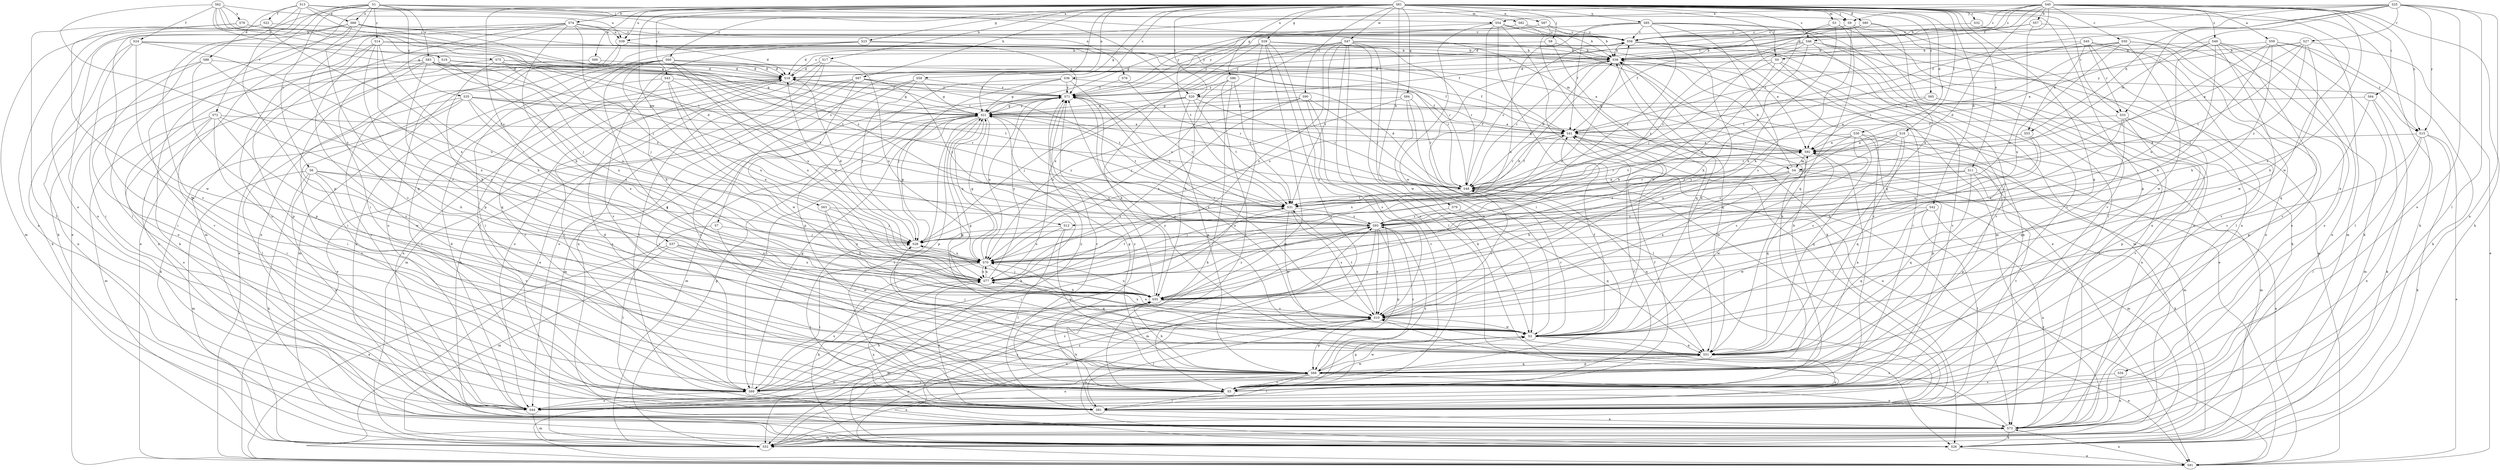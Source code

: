 strict digraph  {
S61;
S40;
S1;
S13;
S62;
S45;
S25;
S59;
S92;
S74;
S42;
S38;
S60;
S36;
S50;
S56;
S30;
S80;
S12;
S88;
S18;
S34;
S69;
S91;
S0;
S22;
S24;
S41;
S86;
S23;
S29;
S21;
S79;
S67;
S57;
S75;
S53;
S55;
S64;
S89;
S8;
S9;
S28;
S26;
S16;
S81;
S3;
S82;
S4;
S52;
S87;
S17;
S76;
S19;
S73;
S58;
S11;
S83;
S44;
S66;
S84;
S51;
S43;
S33;
S27;
S48;
S7;
S46;
S10;
S32;
S90;
S20;
S31;
S85;
S37;
S39;
S70;
S72;
S6;
S5;
S47;
S63;
S2;
S54;
S68;
S78;
S77;
S65;
S15;
S71;
S49;
S35;
S14;
S93;
S61 -> S74  [label=b];
S61 -> S42  [label=b];
S61 -> S60  [label=c];
S61 -> S36  [label=c];
S61 -> S30  [label=d];
S61 -> S80  [label=d];
S61 -> S34  [label=e];
S61 -> S69  [label=e];
S61 -> S91  [label=e];
S61 -> S0  [label=f];
S61 -> S86  [label=g];
S61 -> S23  [label=g];
S61 -> S29  [label=g];
S61 -> S21  [label=g];
S61 -> S79  [label=h];
S61 -> S67  [label=h];
S61 -> S8  [label=j];
S61 -> S9  [label=j];
S61 -> S26  [label=k];
S61 -> S16  [label=l];
S61 -> S3  [label=m];
S61 -> S87  [label=n];
S61 -> S17  [label=n];
S61 -> S58  [label=o];
S61 -> S11  [label=o];
S61 -> S66  [label=p];
S61 -> S84  [label=q];
S61 -> S51  [label=q];
S61 -> S43  [label=r];
S61 -> S33  [label=r];
S61 -> S7  [label=s];
S61 -> S46  [label=s];
S61 -> S32  [label=t];
S61 -> S90  [label=t];
S61 -> S20  [label=t];
S61 -> S85  [label=u];
S61 -> S37  [label=u];
S61 -> S39  [label=u];
S61 -> S47  [label=w];
S61 -> S63  [label=w];
S61 -> S65  [label=y];
S40 -> S59  [label=a];
S40 -> S38  [label=b];
S40 -> S50  [label=c];
S40 -> S56  [label=c];
S40 -> S12  [label=d];
S40 -> S0  [label=f];
S40 -> S57  [label=h];
S40 -> S64  [label=i];
S40 -> S26  [label=k];
S40 -> S46  [label=s];
S40 -> S10  [label=s];
S40 -> S20  [label=t];
S40 -> S39  [label=u];
S40 -> S2  [label=w];
S40 -> S54  [label=x];
S40 -> S15  [label=y];
S40 -> S49  [label=z];
S1 -> S89  [label=i];
S1 -> S82  [label=m];
S1 -> S4  [label=m];
S1 -> S83  [label=o];
S1 -> S44  [label=o];
S1 -> S72  [label=v];
S1 -> S6  [label=v];
S1 -> S5  [label=v];
S1 -> S54  [label=x];
S1 -> S68  [label=x];
S1 -> S35  [label=z];
S1 -> S14  [label=z];
S13 -> S12  [label=d];
S13 -> S88  [label=d];
S13 -> S22  [label=f];
S13 -> S9  [label=j];
S13 -> S76  [label=n];
S13 -> S66  [label=p];
S13 -> S20  [label=t];
S13 -> S5  [label=v];
S13 -> S68  [label=x];
S62 -> S24  [label=f];
S62 -> S21  [label=g];
S62 -> S75  [label=h];
S62 -> S19  [label=n];
S62 -> S31  [label=t];
S62 -> S39  [label=u];
S62 -> S78  [label=x];
S62 -> S77  [label=x];
S45 -> S38  [label=b];
S45 -> S53  [label=h];
S45 -> S81  [label=l];
S45 -> S73  [label=n];
S45 -> S33  [label=r];
S45 -> S31  [label=t];
S45 -> S5  [label=v];
S25 -> S18  [label=d];
S25 -> S41  [label=f];
S25 -> S53  [label=h];
S25 -> S9  [label=j];
S25 -> S81  [label=l];
S25 -> S4  [label=m];
S25 -> S73  [label=n];
S25 -> S44  [label=o];
S25 -> S33  [label=r];
S25 -> S27  [label=r];
S25 -> S15  [label=y];
S59 -> S38  [label=b];
S59 -> S55  [label=h];
S59 -> S28  [label=j];
S59 -> S26  [label=k];
S59 -> S81  [label=l];
S59 -> S31  [label=t];
S59 -> S15  [label=y];
S92 -> S21  [label=g];
S92 -> S4  [label=m];
S92 -> S51  [label=q];
S92 -> S48  [label=r];
S74 -> S56  [label=c];
S74 -> S91  [label=e];
S74 -> S55  [label=h];
S74 -> S89  [label=i];
S74 -> S28  [label=j];
S74 -> S52  [label=m];
S74 -> S44  [label=o];
S74 -> S39  [label=u];
S74 -> S15  [label=y];
S42 -> S81  [label=l];
S42 -> S73  [label=n];
S42 -> S51  [label=q];
S42 -> S2  [label=w];
S42 -> S93  [label=z];
S38 -> S18  [label=d];
S38 -> S91  [label=e];
S38 -> S51  [label=q];
S38 -> S48  [label=r];
S38 -> S70  [label=u];
S60 -> S18  [label=d];
S60 -> S41  [label=f];
S60 -> S55  [label=h];
S60 -> S89  [label=i];
S60 -> S52  [label=m];
S60 -> S73  [label=n];
S60 -> S51  [label=q];
S60 -> S48  [label=r];
S60 -> S70  [label=u];
S60 -> S77  [label=x];
S36 -> S41  [label=f];
S36 -> S21  [label=g];
S36 -> S28  [label=j];
S36 -> S66  [label=p];
S36 -> S10  [label=s];
S36 -> S71  [label=y];
S50 -> S38  [label=b];
S50 -> S41  [label=f];
S50 -> S44  [label=o];
S50 -> S48  [label=r];
S50 -> S70  [label=u];
S50 -> S5  [label=v];
S50 -> S2  [label=w];
S56 -> S38  [label=b];
S56 -> S52  [label=m];
S56 -> S73  [label=n];
S56 -> S10  [label=s];
S56 -> S5  [label=v];
S30 -> S92  [label=a];
S30 -> S52  [label=m];
S30 -> S66  [label=p];
S30 -> S51  [label=q];
S30 -> S10  [label=s];
S30 -> S31  [label=t];
S30 -> S93  [label=z];
S80 -> S56  [label=c];
S80 -> S41  [label=f];
S80 -> S73  [label=n];
S80 -> S51  [label=q];
S80 -> S71  [label=y];
S12 -> S28  [label=j];
S12 -> S81  [label=l];
S12 -> S66  [label=p];
S12 -> S70  [label=u];
S88 -> S18  [label=d];
S88 -> S89  [label=i];
S88 -> S73  [label=n];
S88 -> S66  [label=p];
S88 -> S77  [label=x];
S18 -> S56  [label=c];
S18 -> S91  [label=e];
S18 -> S21  [label=g];
S18 -> S89  [label=i];
S18 -> S73  [label=n];
S18 -> S71  [label=y];
S34 -> S73  [label=n];
S34 -> S5  [label=v];
S69 -> S18  [label=d];
S69 -> S44  [label=o];
S91 -> S92  [label=a];
S91 -> S55  [label=h];
S91 -> S73  [label=n];
S91 -> S93  [label=z];
S0 -> S18  [label=d];
S0 -> S55  [label=h];
S0 -> S89  [label=i];
S0 -> S48  [label=r];
S0 -> S5  [label=v];
S22 -> S56  [label=c];
S22 -> S52  [label=m];
S22 -> S73  [label=n];
S22 -> S77  [label=x];
S24 -> S38  [label=b];
S24 -> S89  [label=i];
S24 -> S26  [label=k];
S24 -> S31  [label=t];
S24 -> S70  [label=u];
S24 -> S2  [label=w];
S41 -> S92  [label=a];
S41 -> S81  [label=l];
S41 -> S73  [label=n];
S41 -> S48  [label=r];
S41 -> S77  [label=x];
S86 -> S55  [label=h];
S86 -> S26  [label=k];
S86 -> S31  [label=t];
S86 -> S5  [label=v];
S86 -> S71  [label=y];
S23 -> S38  [label=b];
S23 -> S81  [label=l];
S23 -> S44  [label=o];
S23 -> S5  [label=v];
S23 -> S71  [label=y];
S29 -> S38  [label=b];
S29 -> S52  [label=m];
S29 -> S44  [label=o];
S29 -> S48  [label=r];
S29 -> S10  [label=s];
S29 -> S5  [label=v];
S29 -> S77  [label=x];
S29 -> S71  [label=y];
S21 -> S41  [label=f];
S21 -> S89  [label=i];
S21 -> S26  [label=k];
S21 -> S81  [label=l];
S21 -> S52  [label=m];
S21 -> S66  [label=p];
S21 -> S31  [label=t];
S21 -> S70  [label=u];
S21 -> S71  [label=y];
S21 -> S93  [label=z];
S79 -> S51  [label=q];
S79 -> S93  [label=z];
S67 -> S26  [label=k];
S67 -> S52  [label=m];
S67 -> S44  [label=o];
S67 -> S31  [label=t];
S67 -> S2  [label=w];
S67 -> S71  [label=y];
S67 -> S93  [label=z];
S57 -> S56  [label=c];
S57 -> S18  [label=d];
S57 -> S52  [label=m];
S57 -> S70  [label=u];
S75 -> S18  [label=d];
S75 -> S41  [label=f];
S75 -> S55  [label=h];
S75 -> S28  [label=j];
S75 -> S5  [label=v];
S75 -> S93  [label=z];
S53 -> S92  [label=a];
S53 -> S55  [label=h];
S53 -> S70  [label=u];
S55 -> S28  [label=j];
S55 -> S52  [label=m];
S55 -> S10  [label=s];
S55 -> S70  [label=u];
S55 -> S71  [label=y];
S55 -> S93  [label=z];
S64 -> S21  [label=g];
S64 -> S26  [label=k];
S64 -> S52  [label=m];
S64 -> S66  [label=p];
S89 -> S21  [label=g];
S89 -> S55  [label=h];
S89 -> S73  [label=n];
S89 -> S44  [label=o];
S89 -> S10  [label=s];
S89 -> S2  [label=w];
S89 -> S77  [label=x];
S89 -> S71  [label=y];
S8 -> S38  [label=b];
S8 -> S18  [label=d];
S8 -> S51  [label=q];
S9 -> S56  [label=c];
S9 -> S55  [label=h];
S9 -> S73  [label=n];
S9 -> S5  [label=v];
S9 -> S71  [label=y];
S28 -> S18  [label=d];
S28 -> S21  [label=g];
S28 -> S70  [label=u];
S26 -> S91  [label=e];
S26 -> S10  [label=s];
S16 -> S92  [label=a];
S16 -> S52  [label=m];
S16 -> S51  [label=q];
S16 -> S48  [label=r];
S16 -> S10  [label=s];
S16 -> S70  [label=u];
S81 -> S55  [label=h];
S81 -> S28  [label=j];
S81 -> S73  [label=n];
S81 -> S77  [label=x];
S3 -> S56  [label=c];
S3 -> S55  [label=h];
S3 -> S73  [label=n];
S3 -> S51  [label=q];
S3 -> S77  [label=x];
S82 -> S38  [label=b];
S82 -> S56  [label=c];
S82 -> S31  [label=t];
S4 -> S38  [label=b];
S4 -> S55  [label=h];
S4 -> S26  [label=k];
S4 -> S52  [label=m];
S4 -> S48  [label=r];
S4 -> S2  [label=w];
S4 -> S93  [label=z];
S52 -> S21  [label=g];
S52 -> S93  [label=z];
S87 -> S38  [label=b];
S87 -> S56  [label=c];
S87 -> S2  [label=w];
S87 -> S71  [label=y];
S17 -> S18  [label=d];
S17 -> S91  [label=e];
S17 -> S81  [label=l];
S17 -> S73  [label=n];
S17 -> S70  [label=u];
S76 -> S48  [label=r];
S76 -> S71  [label=y];
S19 -> S18  [label=d];
S19 -> S21  [label=g];
S19 -> S28  [label=j];
S19 -> S66  [label=p];
S73 -> S26  [label=k];
S73 -> S52  [label=m];
S73 -> S10  [label=s];
S73 -> S77  [label=x];
S58 -> S21  [label=g];
S58 -> S28  [label=j];
S58 -> S44  [label=o];
S58 -> S5  [label=v];
S58 -> S71  [label=y];
S11 -> S66  [label=p];
S11 -> S51  [label=q];
S11 -> S48  [label=r];
S11 -> S31  [label=t];
S11 -> S5  [label=v];
S11 -> S93  [label=z];
S83 -> S18  [label=d];
S83 -> S89  [label=i];
S83 -> S73  [label=n];
S83 -> S44  [label=o];
S83 -> S51  [label=q];
S83 -> S31  [label=t];
S83 -> S70  [label=u];
S83 -> S77  [label=x];
S83 -> S93  [label=z];
S44 -> S18  [label=d];
S44 -> S41  [label=f];
S44 -> S52  [label=m];
S44 -> S66  [label=p];
S66 -> S92  [label=a];
S66 -> S38  [label=b];
S66 -> S21  [label=g];
S66 -> S55  [label=h];
S66 -> S89  [label=i];
S66 -> S81  [label=l];
S66 -> S73  [label=n];
S66 -> S44  [label=o];
S66 -> S51  [label=q];
S66 -> S5  [label=v];
S66 -> S2  [label=w];
S66 -> S93  [label=z];
S84 -> S21  [label=g];
S84 -> S28  [label=j];
S84 -> S81  [label=l];
S84 -> S48  [label=r];
S84 -> S2  [label=w];
S51 -> S21  [label=g];
S51 -> S28  [label=j];
S51 -> S44  [label=o];
S51 -> S66  [label=p];
S51 -> S10  [label=s];
S51 -> S71  [label=y];
S43 -> S81  [label=l];
S43 -> S31  [label=t];
S43 -> S70  [label=u];
S43 -> S5  [label=v];
S43 -> S77  [label=x];
S43 -> S71  [label=y];
S33 -> S41  [label=f];
S33 -> S66  [label=p];
S33 -> S51  [label=q];
S33 -> S5  [label=v];
S33 -> S77  [label=x];
S27 -> S92  [label=a];
S27 -> S38  [label=b];
S27 -> S91  [label=e];
S27 -> S41  [label=f];
S27 -> S55  [label=h];
S27 -> S31  [label=t];
S27 -> S93  [label=z];
S48 -> S38  [label=b];
S48 -> S56  [label=c];
S48 -> S18  [label=d];
S48 -> S91  [label=e];
S48 -> S41  [label=f];
S48 -> S51  [label=q];
S48 -> S31  [label=t];
S7 -> S28  [label=j];
S7 -> S81  [label=l];
S7 -> S5  [label=v];
S46 -> S38  [label=b];
S46 -> S91  [label=e];
S46 -> S55  [label=h];
S46 -> S28  [label=j];
S46 -> S26  [label=k];
S46 -> S5  [label=v];
S46 -> S93  [label=z];
S10 -> S92  [label=a];
S10 -> S81  [label=l];
S10 -> S44  [label=o];
S10 -> S66  [label=p];
S10 -> S48  [label=r];
S10 -> S31  [label=t];
S10 -> S2  [label=w];
S10 -> S77  [label=x];
S32 -> S56  [label=c];
S32 -> S26  [label=k];
S90 -> S21  [label=g];
S90 -> S48  [label=r];
S90 -> S10  [label=s];
S90 -> S70  [label=u];
S90 -> S5  [label=v];
S90 -> S77  [label=x];
S20 -> S92  [label=a];
S20 -> S21  [label=g];
S20 -> S55  [label=h];
S20 -> S28  [label=j];
S20 -> S66  [label=p];
S20 -> S48  [label=r];
S20 -> S31  [label=t];
S31 -> S92  [label=a];
S31 -> S89  [label=i];
S31 -> S10  [label=s];
S31 -> S2  [label=w];
S31 -> S71  [label=y];
S31 -> S93  [label=z];
S85 -> S56  [label=c];
S85 -> S41  [label=f];
S85 -> S81  [label=l];
S85 -> S52  [label=m];
S85 -> S10  [label=s];
S85 -> S5  [label=v];
S85 -> S77  [label=x];
S85 -> S71  [label=y];
S85 -> S93  [label=z];
S37 -> S91  [label=e];
S37 -> S52  [label=m];
S37 -> S70  [label=u];
S37 -> S2  [label=w];
S37 -> S77  [label=x];
S39 -> S18  [label=d];
S39 -> S91  [label=e];
S39 -> S73  [label=n];
S70 -> S38  [label=b];
S70 -> S18  [label=d];
S70 -> S21  [label=g];
S70 -> S89  [label=i];
S70 -> S26  [label=k];
S70 -> S51  [label=q];
S70 -> S77  [label=x];
S72 -> S41  [label=f];
S72 -> S55  [label=h];
S72 -> S89  [label=i];
S72 -> S52  [label=m];
S72 -> S44  [label=o];
S72 -> S5  [label=v];
S72 -> S2  [label=w];
S6 -> S28  [label=j];
S6 -> S26  [label=k];
S6 -> S52  [label=m];
S6 -> S44  [label=o];
S6 -> S48  [label=r];
S6 -> S10  [label=s];
S6 -> S5  [label=v];
S5 -> S38  [label=b];
S5 -> S18  [label=d];
S5 -> S41  [label=f];
S5 -> S81  [label=l];
S5 -> S71  [label=y];
S5 -> S93  [label=z];
S47 -> S92  [label=a];
S47 -> S38  [label=b];
S47 -> S26  [label=k];
S47 -> S81  [label=l];
S47 -> S31  [label=t];
S47 -> S70  [label=u];
S47 -> S5  [label=v];
S47 -> S2  [label=w];
S47 -> S77  [label=x];
S47 -> S71  [label=y];
S63 -> S55  [label=h];
S63 -> S28  [label=j];
S63 -> S77  [label=x];
S63 -> S93  [label=z];
S2 -> S38  [label=b];
S2 -> S91  [label=e];
S2 -> S41  [label=f];
S2 -> S21  [label=g];
S2 -> S66  [label=p];
S2 -> S51  [label=q];
S2 -> S48  [label=r];
S2 -> S70  [label=u];
S2 -> S71  [label=y];
S54 -> S56  [label=c];
S54 -> S91  [label=e];
S54 -> S21  [label=g];
S54 -> S89  [label=i];
S54 -> S26  [label=k];
S54 -> S52  [label=m];
S54 -> S2  [label=w];
S68 -> S56  [label=c];
S68 -> S41  [label=f];
S68 -> S21  [label=g];
S68 -> S26  [label=k];
S68 -> S81  [label=l];
S68 -> S44  [label=o];
S68 -> S51  [label=q];
S68 -> S93  [label=z];
S78 -> S56  [label=c];
S78 -> S81  [label=l];
S78 -> S66  [label=p];
S78 -> S48  [label=r];
S77 -> S56  [label=c];
S77 -> S55  [label=h];
S77 -> S31  [label=t];
S77 -> S70  [label=u];
S77 -> S71  [label=y];
S65 -> S92  [label=a];
S65 -> S21  [label=g];
S65 -> S81  [label=l];
S65 -> S73  [label=n];
S15 -> S92  [label=a];
S15 -> S91  [label=e];
S15 -> S26  [label=k];
S15 -> S81  [label=l];
S15 -> S73  [label=n];
S15 -> S10  [label=s];
S71 -> S21  [label=g];
S71 -> S89  [label=i];
S71 -> S52  [label=m];
S71 -> S10  [label=s];
S71 -> S70  [label=u];
S71 -> S5  [label=v];
S49 -> S92  [label=a];
S49 -> S38  [label=b];
S49 -> S55  [label=h];
S49 -> S73  [label=n];
S49 -> S44  [label=o];
S49 -> S51  [label=q];
S49 -> S70  [label=u];
S49 -> S2  [label=w];
S35 -> S92  [label=a];
S35 -> S21  [label=g];
S35 -> S89  [label=i];
S35 -> S26  [label=k];
S35 -> S81  [label=l];
S35 -> S48  [label=r];
S35 -> S70  [label=u];
S35 -> S77  [label=x];
S14 -> S92  [label=a];
S14 -> S38  [label=b];
S14 -> S55  [label=h];
S14 -> S26  [label=k];
S14 -> S66  [label=p];
S14 -> S48  [label=r];
S14 -> S10  [label=s];
S14 -> S5  [label=v];
S93 -> S28  [label=j];
S93 -> S52  [label=m];
S93 -> S66  [label=p];
S93 -> S10  [label=s];
S93 -> S71  [label=y];
}
